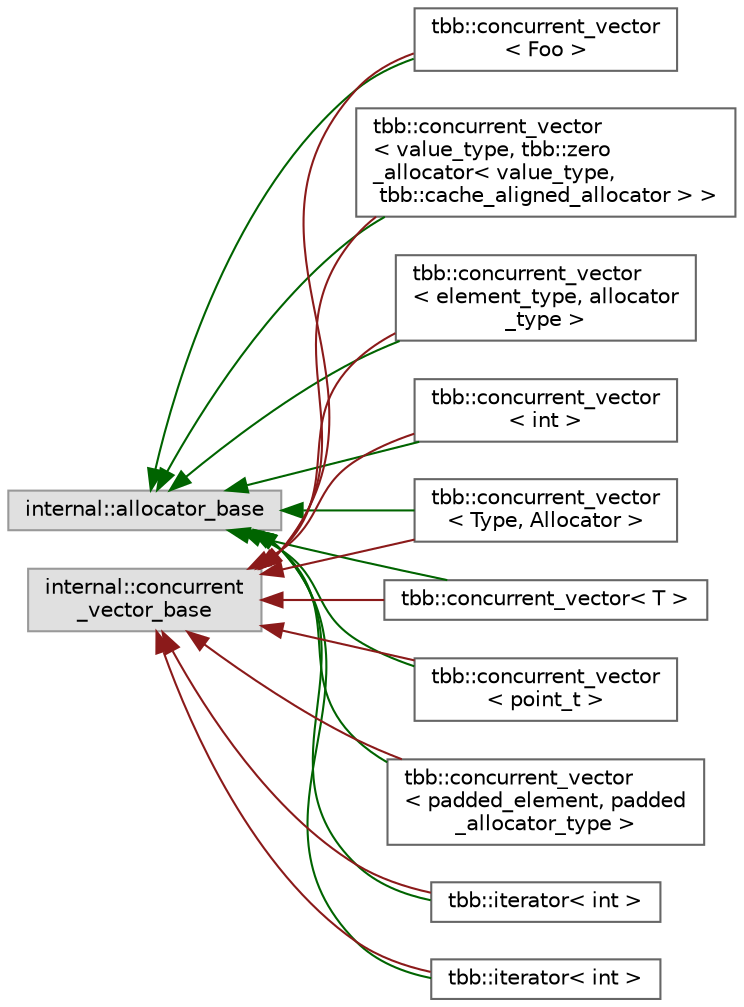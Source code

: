 digraph "类继承关系图"
{
 // LATEX_PDF_SIZE
  bgcolor="transparent";
  edge [fontname=Helvetica,fontsize=10,labelfontname=Helvetica,labelfontsize=10];
  node [fontname=Helvetica,fontsize=10,shape=box,height=0.2,width=0.4];
  rankdir="LR";
  Node0 [id="Node000000",label="internal::allocator_base",height=0.2,width=0.4,color="grey60", fillcolor="#E0E0E0", style="filled",tooltip=" "];
  Node0 -> Node1 [id="edge5111_Node000000_Node000001",dir="back",color="darkgreen",style="solid",tooltip=" "];
  Node1 [id="Node000001",label="tbb::concurrent_vector\l\< point_t \>",height=0.2,width=0.4,color="grey40", fillcolor="white", style="filled",URL="$classtbb_1_1concurrent__vector.html",tooltip=" "];
  Node0 -> Node3 [id="edge5112_Node000000_Node000003",dir="back",color="darkgreen",style="solid",tooltip=" "];
  Node3 [id="Node000003",label="tbb::concurrent_vector\l\< padded_element, padded\l_allocator_type \>",height=0.2,width=0.4,color="grey40", fillcolor="white", style="filled",URL="$classtbb_1_1concurrent__vector.html",tooltip=" "];
  Node0 -> Node4 [id="edge5113_Node000000_Node000004",dir="back",color="darkgreen",style="solid",tooltip=" "];
  Node4 [id="Node000004",label="tbb::iterator\< int \>",height=0.2,width=0.4,color="grey40", fillcolor="white", style="filled",URL="$classtbb_1_1concurrent__vector.html",tooltip=" "];
  Node0 -> Node5 [id="edge5114_Node000000_Node000005",dir="back",color="darkgreen",style="solid",tooltip=" "];
  Node5 [id="Node000005",label="tbb::iterator\< int \>",height=0.2,width=0.4,color="grey40", fillcolor="white", style="filled",URL="$classtbb_1_1concurrent__vector.html",tooltip=" "];
  Node0 -> Node6 [id="edge5115_Node000000_Node000006",dir="back",color="darkgreen",style="solid",tooltip=" "];
  Node6 [id="Node000006",label="tbb::concurrent_vector\l\< Foo \>",height=0.2,width=0.4,color="grey40", fillcolor="white", style="filled",URL="$classtbb_1_1concurrent__vector.html",tooltip=" "];
  Node0 -> Node7 [id="edge5116_Node000000_Node000007",dir="back",color="darkgreen",style="solid",tooltip=" "];
  Node7 [id="Node000007",label="tbb::concurrent_vector\l\< value_type, tbb::zero\l_allocator\< value_type,\l tbb::cache_aligned_allocator \> \>",height=0.2,width=0.4,color="grey40", fillcolor="white", style="filled",URL="$classtbb_1_1concurrent__vector.html",tooltip=" "];
  Node0 -> Node8 [id="edge5117_Node000000_Node000008",dir="back",color="darkgreen",style="solid",tooltip=" "];
  Node8 [id="Node000008",label="tbb::concurrent_vector\l\< element_type, allocator\l_type \>",height=0.2,width=0.4,color="grey40", fillcolor="white", style="filled",URL="$classtbb_1_1concurrent__vector.html",tooltip=" "];
  Node0 -> Node9 [id="edge5118_Node000000_Node000009",dir="back",color="darkgreen",style="solid",tooltip=" "];
  Node9 [id="Node000009",label="tbb::concurrent_vector\l\< int \>",height=0.2,width=0.4,color="grey40", fillcolor="white", style="filled",URL="$classtbb_1_1concurrent__vector.html",tooltip=" "];
  Node0 -> Node10 [id="edge5119_Node000000_Node000010",dir="back",color="darkgreen",style="solid",tooltip=" "];
  Node10 [id="Node000010",label="tbb::concurrent_vector\l\< Type, Allocator \>",height=0.2,width=0.4,color="grey40", fillcolor="white", style="filled",URL="$classtbb_1_1concurrent__vector.html",tooltip=" "];
  Node0 -> Node11 [id="edge5120_Node000000_Node000011",dir="back",color="darkgreen",style="solid",tooltip=" "];
  Node11 [id="Node000011",label="tbb::concurrent_vector\< T \>",height=0.2,width=0.4,color="grey40", fillcolor="white", style="filled",URL="$classtbb_1_1concurrent__vector.html",tooltip="Concurrent vector container"];
  Node2 [id="Node000002",label="internal::concurrent\l_vector_base",height=0.2,width=0.4,color="grey60", fillcolor="#E0E0E0", style="filled",tooltip=" "];
  Node2 -> Node1 [id="edge5121_Node000002_Node000001",dir="back",color="firebrick4",style="solid",tooltip=" "];
  Node2 -> Node3 [id="edge5122_Node000002_Node000003",dir="back",color="firebrick4",style="solid",tooltip=" "];
  Node2 -> Node4 [id="edge5123_Node000002_Node000004",dir="back",color="firebrick4",style="solid",tooltip=" "];
  Node2 -> Node5 [id="edge5124_Node000002_Node000005",dir="back",color="firebrick4",style="solid",tooltip=" "];
  Node2 -> Node6 [id="edge5125_Node000002_Node000006",dir="back",color="firebrick4",style="solid",tooltip=" "];
  Node2 -> Node7 [id="edge5126_Node000002_Node000007",dir="back",color="firebrick4",style="solid",tooltip=" "];
  Node2 -> Node8 [id="edge5127_Node000002_Node000008",dir="back",color="firebrick4",style="solid",tooltip=" "];
  Node2 -> Node9 [id="edge5128_Node000002_Node000009",dir="back",color="firebrick4",style="solid",tooltip=" "];
  Node2 -> Node10 [id="edge5129_Node000002_Node000010",dir="back",color="firebrick4",style="solid",tooltip=" "];
  Node2 -> Node11 [id="edge5130_Node000002_Node000011",dir="back",color="firebrick4",style="solid",tooltip=" "];
}
